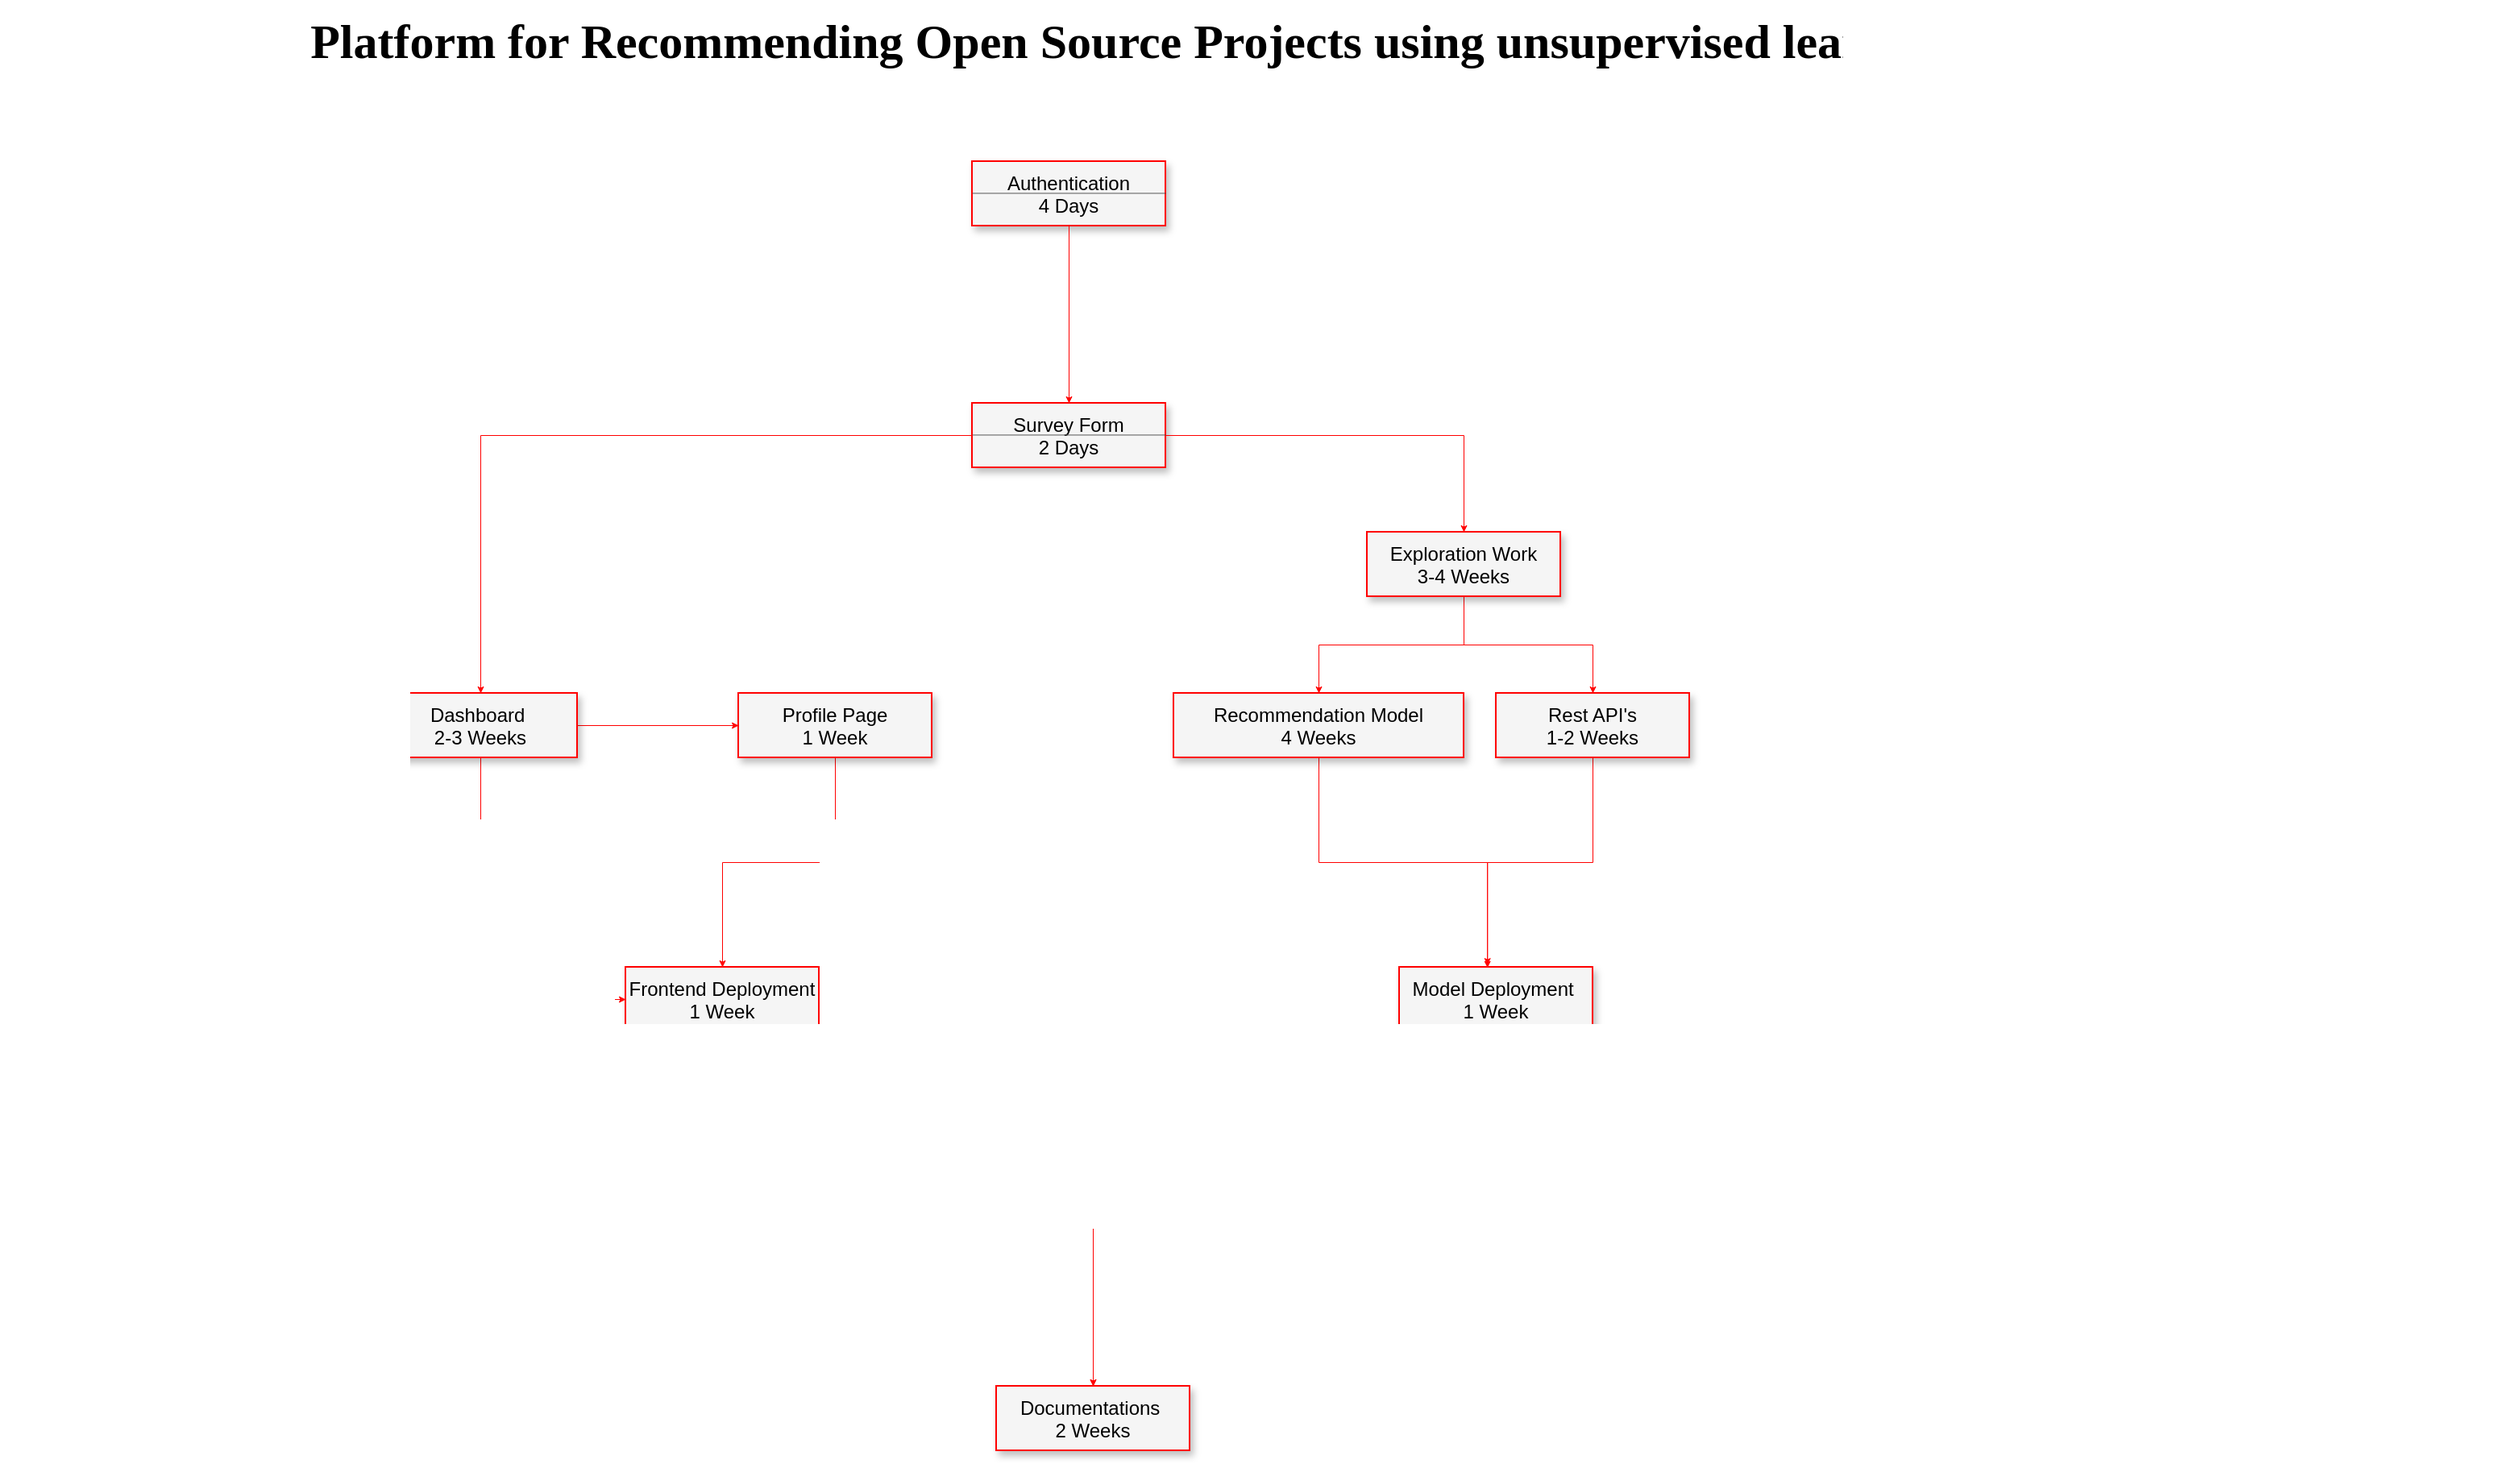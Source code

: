 <mxfile version="20.2.2" type="github">
  <diagram name="Page-1" id="9c096ad6-e400-ecc8-3e38-643d2caac077">
    <mxGraphModel dx="1455" dy="992" grid="1" gridSize="10" guides="1" tooltips="1" connect="1" arrows="1" fold="1" page="1" pageScale="1.5" pageWidth="1169" pageHeight="826" background="none" math="0" shadow="0">
      <root>
        <mxCell id="0" style=";html=1;" />
        <mxCell id="1" style=";html=1;" parent="0" />
        <mxCell id="1x55_960oe8w4erW_eMf-4" value="&lt;font face=&quot;Verdana&quot; style=&quot;font-size: 30px;&quot;&gt;&lt;b&gt;Platform for Recommending Open Source Projects using unsupervised learning algorithms&lt;/b&gt;&lt;/font&gt;" style="text;html=1;align=center;verticalAlign=middle;resizable=0;points=[];autosize=1;strokeColor=none;fillColor=none;" vertex="1" parent="1">
          <mxGeometry x="102" y="80" width="1550" height="50" as="geometry" />
        </mxCell>
        <mxCell id="1x55_960oe8w4erW_eMf-10" value="" style="group" vertex="1" connectable="0" parent="1">
          <mxGeometry x="705" y="180" width="120" height="40" as="geometry" />
        </mxCell>
        <mxCell id="1x55_960oe8w4erW_eMf-5" value="Authentication&lt;br&gt;4 Days" style="whiteSpace=wrap;html=1;verticalAlign=top;fillColor=#f5f5f5;strokeColor=#FF0000;gradientColor=none;rounded=0;shadow=1;" vertex="1" parent="1x55_960oe8w4erW_eMf-10">
          <mxGeometry width="120" height="40" as="geometry" />
        </mxCell>
        <mxCell id="1x55_960oe8w4erW_eMf-7" value="" style="endArrow=none;html=1;rounded=0;fontFamily=Verdana;fontSize=30;entryX=1;entryY=0.5;entryDx=0;entryDy=0;exitX=0;exitY=0.5;exitDx=0;exitDy=0;strokeColor=#575757;endSize=3;strokeWidth=0.5;" edge="1" parent="1x55_960oe8w4erW_eMf-10">
          <mxGeometry width="50" height="50" relative="1" as="geometry">
            <mxPoint y="19.72" as="sourcePoint" />
            <mxPoint x="120" y="19.72" as="targetPoint" />
          </mxGeometry>
        </mxCell>
        <mxCell id="1x55_960oe8w4erW_eMf-11" value="" style="group" vertex="1" connectable="0" parent="1">
          <mxGeometry x="705" y="330" width="120" height="40" as="geometry" />
        </mxCell>
        <mxCell id="1x55_960oe8w4erW_eMf-12" value="Survey Form&lt;br&gt;2 Days" style="whiteSpace=wrap;html=1;verticalAlign=top;fillColor=#f5f5f5;strokeColor=#FF0000;gradientColor=none;rounded=0;shadow=1;" vertex="1" parent="1x55_960oe8w4erW_eMf-11">
          <mxGeometry width="120" height="40" as="geometry" />
        </mxCell>
        <mxCell id="1x55_960oe8w4erW_eMf-13" value="" style="endArrow=none;html=1;rounded=0;fontFamily=Verdana;fontSize=30;entryX=1;entryY=0.5;entryDx=0;entryDy=0;exitX=0;exitY=0.5;exitDx=0;exitDy=0;strokeColor=#575757;endSize=3;strokeWidth=0.5;" edge="1" parent="1x55_960oe8w4erW_eMf-11">
          <mxGeometry width="50" height="50" relative="1" as="geometry">
            <mxPoint y="19.72" as="sourcePoint" />
            <mxPoint x="120" y="19.72" as="targetPoint" />
          </mxGeometry>
        </mxCell>
        <mxCell id="1x55_960oe8w4erW_eMf-14" style="edgeStyle=orthogonalEdgeStyle;rounded=0;orthogonalLoop=1;jettySize=auto;html=1;entryX=0.5;entryY=0;entryDx=0;entryDy=0;fontFamily=Verdana;fontSize=30;fontColor=#999999;endSize=3;strokeColor=#FF0000;strokeWidth=0.5;" edge="1" parent="1" source="1x55_960oe8w4erW_eMf-5" target="1x55_960oe8w4erW_eMf-12">
          <mxGeometry relative="1" as="geometry" />
        </mxCell>
        <mxCell id="1x55_960oe8w4erW_eMf-28" style="edgeStyle=orthogonalEdgeStyle;rounded=0;orthogonalLoop=1;jettySize=auto;html=1;entryX=0;entryY=0.5;entryDx=0;entryDy=0;fontFamily=Verdana;fontSize=30;fontColor=#999999;endSize=3;strokeColor=#FF0000;strokeWidth=0.5;" edge="1" parent="1" source="1x55_960oe8w4erW_eMf-15" target="1x55_960oe8w4erW_eMf-21">
          <mxGeometry relative="1" as="geometry" />
        </mxCell>
        <mxCell id="1x55_960oe8w4erW_eMf-29" style="edgeStyle=orthogonalEdgeStyle;rounded=0;orthogonalLoop=1;jettySize=auto;html=1;entryX=0;entryY=0.5;entryDx=0;entryDy=0;fontFamily=Verdana;fontSize=30;fontColor=#999999;endSize=3;strokeColor=#FF0000;strokeWidth=0.5;" edge="1" parent="1" source="1x55_960oe8w4erW_eMf-15" target="1x55_960oe8w4erW_eMf-18">
          <mxGeometry relative="1" as="geometry">
            <Array as="points">
              <mxPoint x="400" y="700" />
            </Array>
          </mxGeometry>
        </mxCell>
        <mxCell id="1x55_960oe8w4erW_eMf-15" value="Dashboard&amp;nbsp;&lt;br&gt;2-3 Weeks" style="whiteSpace=wrap;html=1;verticalAlign=top;fillColor=#f5f5f5;strokeColor=#FF0000;gradientColor=none;rounded=0;shadow=1;" vertex="1" parent="1">
          <mxGeometry x="340" y="510" width="120" height="40" as="geometry" />
        </mxCell>
        <mxCell id="1x55_960oe8w4erW_eMf-32" style="edgeStyle=orthogonalEdgeStyle;rounded=0;orthogonalLoop=1;jettySize=auto;html=1;entryX=0.5;entryY=0;entryDx=0;entryDy=0;fontFamily=Verdana;fontSize=30;fontColor=#999999;endSize=3;strokeColor=#FF0000;strokeWidth=0.5;" edge="1" parent="1" source="1x55_960oe8w4erW_eMf-17" target="1x55_960oe8w4erW_eMf-20">
          <mxGeometry relative="1" as="geometry" />
        </mxCell>
        <mxCell id="1x55_960oe8w4erW_eMf-33" style="edgeStyle=orthogonalEdgeStyle;rounded=0;orthogonalLoop=1;jettySize=auto;html=1;entryX=0.5;entryY=0;entryDx=0;entryDy=0;fontFamily=Verdana;fontSize=30;fontColor=#999999;endSize=3;strokeColor=#FF0000;strokeWidth=0.5;" edge="1" parent="1" source="1x55_960oe8w4erW_eMf-17" target="1x55_960oe8w4erW_eMf-19">
          <mxGeometry relative="1" as="geometry" />
        </mxCell>
        <mxCell id="1x55_960oe8w4erW_eMf-17" value="Exploration Work&lt;br&gt;3-4 Weeks" style="whiteSpace=wrap;html=1;verticalAlign=top;fillColor=#f5f5f5;strokeColor=#FF0000;gradientColor=none;rounded=0;shadow=1;" vertex="1" parent="1">
          <mxGeometry x="950" y="410" width="120" height="40" as="geometry" />
        </mxCell>
        <mxCell id="1x55_960oe8w4erW_eMf-36" style="edgeStyle=orthogonalEdgeStyle;rounded=0;orthogonalLoop=1;jettySize=auto;html=1;fontFamily=Verdana;fontSize=30;fontColor=#999999;endSize=3;strokeColor=#FF0000;strokeWidth=0.5;" edge="1" parent="1" source="1x55_960oe8w4erW_eMf-18" target="1x55_960oe8w4erW_eMf-23">
          <mxGeometry relative="1" as="geometry">
            <Array as="points">
              <mxPoint x="550" y="800" />
              <mxPoint x="780" y="800" />
              <mxPoint x="780" y="960" />
            </Array>
          </mxGeometry>
        </mxCell>
        <mxCell id="1x55_960oe8w4erW_eMf-18" value="Frontend Deployment&lt;br&gt;1 Week" style="whiteSpace=wrap;html=1;verticalAlign=top;fillColor=#f5f5f5;strokeColor=#FF0000;gradientColor=none;rounded=0;shadow=1;" vertex="1" parent="1">
          <mxGeometry x="490" y="680" width="120" height="40" as="geometry" />
        </mxCell>
        <mxCell id="1x55_960oe8w4erW_eMf-35" style="edgeStyle=orthogonalEdgeStyle;rounded=0;orthogonalLoop=1;jettySize=auto;html=1;entryX=0.455;entryY=0.009;entryDx=0;entryDy=0;entryPerimeter=0;fontFamily=Verdana;fontSize=30;fontColor=#999999;endSize=3;strokeColor=#FF0000;strokeWidth=0.5;" edge="1" parent="1" source="1x55_960oe8w4erW_eMf-19" target="1x55_960oe8w4erW_eMf-22">
          <mxGeometry relative="1" as="geometry" />
        </mxCell>
        <mxCell id="1x55_960oe8w4erW_eMf-19" value="Rest API&#39;s&lt;br&gt;1-2 Weeks" style="whiteSpace=wrap;html=1;verticalAlign=top;fillColor=#f5f5f5;strokeColor=#FF0000;gradientColor=none;rounded=0;shadow=1;" vertex="1" parent="1">
          <mxGeometry x="1030" y="510" width="120" height="40" as="geometry" />
        </mxCell>
        <mxCell id="1x55_960oe8w4erW_eMf-34" style="edgeStyle=orthogonalEdgeStyle;rounded=0;orthogonalLoop=1;jettySize=auto;html=1;entryX=0.455;entryY=-0.036;entryDx=0;entryDy=0;entryPerimeter=0;fontFamily=Verdana;fontSize=30;fontColor=#999999;endSize=3;strokeColor=#FF0000;strokeWidth=0.5;" edge="1" parent="1" source="1x55_960oe8w4erW_eMf-20" target="1x55_960oe8w4erW_eMf-22">
          <mxGeometry relative="1" as="geometry" />
        </mxCell>
        <mxCell id="1x55_960oe8w4erW_eMf-20" value="Recommendation Model&lt;br&gt;4 Weeks" style="whiteSpace=wrap;html=1;verticalAlign=top;fillColor=#f5f5f5;strokeColor=#FF0000;gradientColor=none;rounded=0;shadow=1;" vertex="1" parent="1">
          <mxGeometry x="830" y="510" width="180" height="40" as="geometry" />
        </mxCell>
        <mxCell id="1x55_960oe8w4erW_eMf-30" style="edgeStyle=orthogonalEdgeStyle;rounded=0;orthogonalLoop=1;jettySize=auto;html=1;fontFamily=Verdana;fontSize=30;fontColor=#999999;endSize=3;strokeColor=#FF0000;strokeWidth=0.5;" edge="1" parent="1" source="1x55_960oe8w4erW_eMf-21" target="1x55_960oe8w4erW_eMf-18">
          <mxGeometry relative="1" as="geometry" />
        </mxCell>
        <mxCell id="1x55_960oe8w4erW_eMf-21" value="Profile Page&lt;br&gt;1 Week" style="whiteSpace=wrap;html=1;verticalAlign=top;fillColor=#f5f5f5;strokeColor=#FF0000;gradientColor=none;rounded=0;shadow=1;" vertex="1" parent="1">
          <mxGeometry x="560" y="510" width="120" height="40" as="geometry" />
        </mxCell>
        <mxCell id="1x55_960oe8w4erW_eMf-38" style="edgeStyle=orthogonalEdgeStyle;rounded=0;orthogonalLoop=1;jettySize=auto;html=1;fontFamily=Verdana;fontSize=30;fontColor=#999999;endSize=3;strokeColor=#FF0000;strokeWidth=0.5;" edge="1" parent="1" source="1x55_960oe8w4erW_eMf-22" target="1x55_960oe8w4erW_eMf-23">
          <mxGeometry relative="1" as="geometry">
            <Array as="points">
              <mxPoint x="1030" y="800" />
              <mxPoint x="780" y="800" />
            </Array>
          </mxGeometry>
        </mxCell>
        <mxCell id="1x55_960oe8w4erW_eMf-22" value="Model Deployment&amp;nbsp;&lt;br&gt;1 Week" style="whiteSpace=wrap;html=1;verticalAlign=top;fillColor=#f5f5f5;strokeColor=#FF0000;gradientColor=none;rounded=0;shadow=1;" vertex="1" parent="1">
          <mxGeometry x="970" y="680" width="120" height="40" as="geometry" />
        </mxCell>
        <mxCell id="1x55_960oe8w4erW_eMf-23" value="Documentations&amp;nbsp;&lt;br&gt;2 Weeks" style="whiteSpace=wrap;html=1;verticalAlign=top;fillColor=#f5f5f5;strokeColor=#FF0000;gradientColor=none;rounded=0;shadow=1;" vertex="1" parent="1">
          <mxGeometry x="720" y="940" width="120" height="40" as="geometry" />
        </mxCell>
        <mxCell id="1x55_960oe8w4erW_eMf-25" style="edgeStyle=orthogonalEdgeStyle;rounded=0;orthogonalLoop=1;jettySize=auto;html=1;entryX=0.5;entryY=0;entryDx=0;entryDy=0;fontFamily=Verdana;fontSize=30;fontColor=#999999;endSize=3;strokeColor=#FF0000;strokeWidth=0.5;" edge="1" parent="1" source="1x55_960oe8w4erW_eMf-12" target="1x55_960oe8w4erW_eMf-15">
          <mxGeometry relative="1" as="geometry">
            <mxPoint x="550" y="410" as="targetPoint" />
          </mxGeometry>
        </mxCell>
        <mxCell id="1x55_960oe8w4erW_eMf-31" style="edgeStyle=orthogonalEdgeStyle;rounded=0;orthogonalLoop=1;jettySize=auto;html=1;fontFamily=Verdana;fontSize=30;fontColor=#999999;endSize=3;strokeColor=#FF0000;strokeWidth=0.5;" edge="1" parent="1" source="1x55_960oe8w4erW_eMf-12" target="1x55_960oe8w4erW_eMf-17">
          <mxGeometry relative="1" as="geometry" />
        </mxCell>
      </root>
    </mxGraphModel>
  </diagram>
</mxfile>

